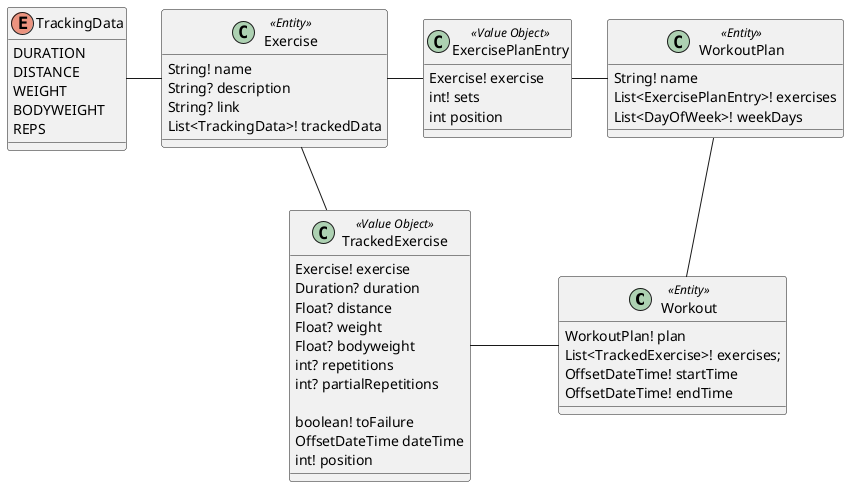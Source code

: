 @startuml
'https://plantuml.com/class-diagram

class Workout <<Entity>> {
WorkoutPlan! plan
List<TrackedExercise>! exercises;
OffsetDateTime! startTime
OffsetDateTime! endTime
}

class WorkoutPlan <<Entity>> {
String! name
List<ExercisePlanEntry>! exercises
List<DayOfWeek>! weekDays
}

enum TrackingData {
DURATION
DISTANCE
WEIGHT
BODYWEIGHT
REPS
}

class Exercise <<Entity>> {
String! name
String? description
String? link
List<TrackingData>! trackedData

}

class TrackedExercise <<Value Object>> {
Exercise! exercise
Duration? duration
Float? distance
Float? weight
Float? bodyweight
int? repetitions
int? partialRepetitions

boolean! toFailure
OffsetDateTime dateTime
int! position
}

class ExercisePlanEntry <<Value Object>> {
Exercise! exercise
int! sets
int position
}

Exercise -- TrackedExercise
Exercise -right- ExercisePlanEntry
ExercisePlanEntry -right- WorkoutPlan
TrackingData -right- Exercise
TrackedExercise -right- Workout
WorkoutPlan -down- Workout

@enduml